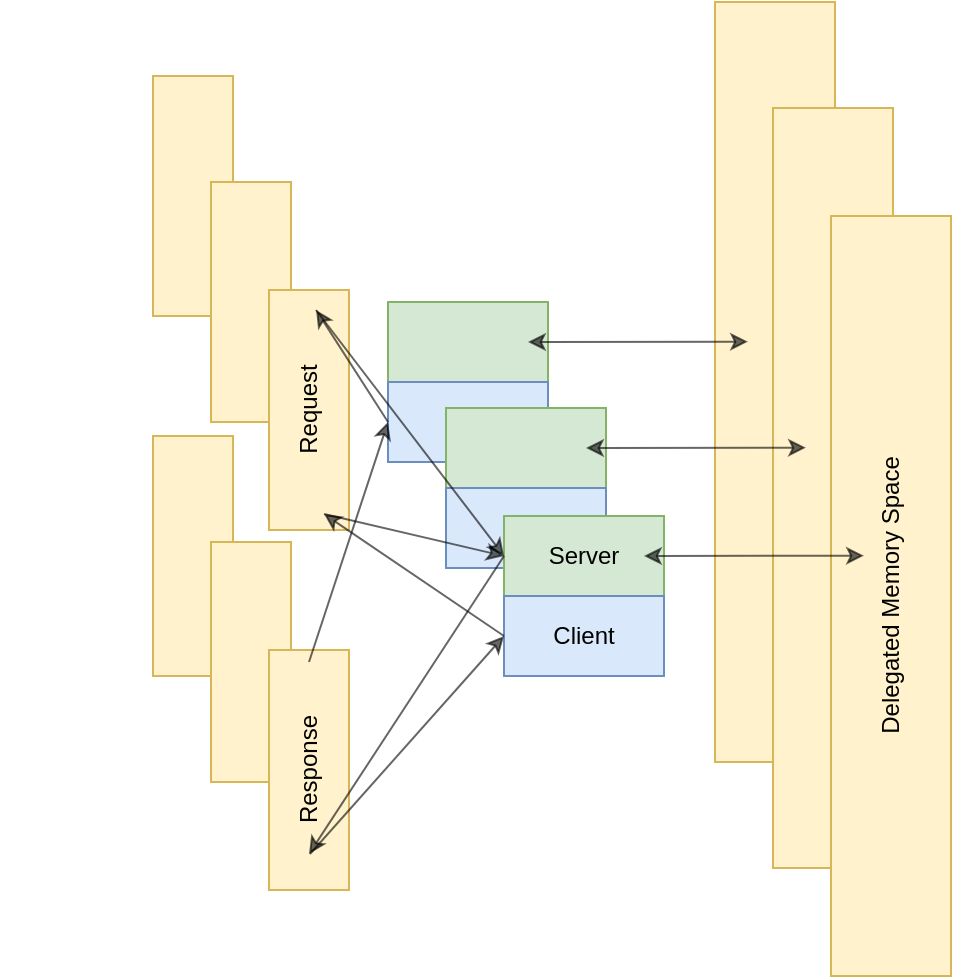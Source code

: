 <mxfile version="12.1.0" type="device" pages="1"><diagram id="7bmhLiZwpcJH5T8VALgp" name="Page-1"><mxGraphModel dx="1042" dy="486" grid="1" gridSize="10" guides="1" tooltips="1" connect="1" arrows="1" fold="1" page="1" pageScale="1" pageWidth="850" pageHeight="1100" math="0" shadow="0"><root><mxCell id="0"/><mxCell id="1" parent="0"/><mxCell id="c9MMybVQ7SlNscGkZTdV-120" value="" style="group;opacity=60;" vertex="1" connectable="0" parent="1"><mxGeometry x="192" y="96" width="417.5" height="380" as="geometry"/></mxCell><mxCell id="c9MMybVQ7SlNscGkZTdV-121" value="" style="group" vertex="1" connectable="0" parent="c9MMybVQ7SlNscGkZTdV-120"><mxGeometry x="76.5" width="341" height="380" as="geometry"/></mxCell><mxCell id="c9MMybVQ7SlNscGkZTdV-122" value="" style="rounded=0;whiteSpace=wrap;html=1;flipV=1;horizontal=0;fillColor=#fff2cc;strokeColor=#d6b656;" vertex="1" parent="c9MMybVQ7SlNscGkZTdV-121"><mxGeometry y="217" width="40" height="120" as="geometry"/></mxCell><mxCell id="c9MMybVQ7SlNscGkZTdV-123" value="" style="rounded=0;whiteSpace=wrap;html=1;horizontal=0;fillColor=#fff2cc;strokeColor=#d6b656;" vertex="1" parent="c9MMybVQ7SlNscGkZTdV-121"><mxGeometry x="281" width="60" height="380" as="geometry"/></mxCell><mxCell id="c9MMybVQ7SlNscGkZTdV-124" value="" style="rounded=0;whiteSpace=wrap;html=1;flipV=1;horizontal=0;fillColor=#fff2cc;strokeColor=#d6b656;" vertex="1" parent="c9MMybVQ7SlNscGkZTdV-121"><mxGeometry y="37" width="40" height="120" as="geometry"/></mxCell><mxCell id="c9MMybVQ7SlNscGkZTdV-125" value="" style="group" vertex="1" connectable="0" parent="c9MMybVQ7SlNscGkZTdV-121"><mxGeometry x="117.5" y="150" width="80" height="80" as="geometry"/></mxCell><mxCell id="c9MMybVQ7SlNscGkZTdV-126" value="" style="rounded=0;whiteSpace=wrap;html=1;shadow=0;fillColor=#d5e8d4;strokeColor=#82b366;" vertex="1" parent="c9MMybVQ7SlNscGkZTdV-125"><mxGeometry width="80" height="40" as="geometry"/></mxCell><mxCell id="c9MMybVQ7SlNscGkZTdV-127" value="" style="rounded=0;whiteSpace=wrap;html=1;shadow=0;fillColor=#dae8fc;strokeColor=#6c8ebf;" vertex="1" parent="c9MMybVQ7SlNscGkZTdV-125"><mxGeometry y="40" width="80" height="40" as="geometry"/></mxCell><mxCell id="c9MMybVQ7SlNscGkZTdV-132" value="" style="endArrow=classic;startArrow=classic;html=1;opacity=60;entryX=0.275;entryY=0.447;entryDx=0;entryDy=0;entryPerimeter=0;" edge="1" parent="c9MMybVQ7SlNscGkZTdV-121" target="c9MMybVQ7SlNscGkZTdV-123"><mxGeometry width="50" height="50" relative="1" as="geometry"><mxPoint x="187.5" y="170" as="sourcePoint"/><mxPoint x="237.5" y="120" as="targetPoint"/></mxGeometry></mxCell><mxCell id="c9MMybVQ7SlNscGkZTdV-107" value="" style="group" vertex="1" connectable="0" parent="1"><mxGeometry x="221" y="149" width="417.5" height="380" as="geometry"/></mxCell><mxCell id="c9MMybVQ7SlNscGkZTdV-108" value="" style="group;opacity=60;" vertex="1" connectable="0" parent="c9MMybVQ7SlNscGkZTdV-107"><mxGeometry x="76.5" width="341" height="380" as="geometry"/></mxCell><mxCell id="c9MMybVQ7SlNscGkZTdV-109" value="" style="rounded=0;whiteSpace=wrap;html=1;flipV=1;horizontal=0;fillColor=#fff2cc;strokeColor=#d6b656;" vertex="1" parent="c9MMybVQ7SlNscGkZTdV-108"><mxGeometry y="217" width="40" height="120" as="geometry"/></mxCell><mxCell id="c9MMybVQ7SlNscGkZTdV-110" value="" style="rounded=0;whiteSpace=wrap;html=1;horizontal=0;fillColor=#fff2cc;strokeColor=#d6b656;" vertex="1" parent="c9MMybVQ7SlNscGkZTdV-108"><mxGeometry x="281" width="60" height="380" as="geometry"/></mxCell><mxCell id="c9MMybVQ7SlNscGkZTdV-111" value="" style="rounded=0;whiteSpace=wrap;html=1;flipV=1;horizontal=0;fillColor=#fff2cc;strokeColor=#d6b656;" vertex="1" parent="c9MMybVQ7SlNscGkZTdV-108"><mxGeometry y="37" width="40" height="120" as="geometry"/></mxCell><mxCell id="c9MMybVQ7SlNscGkZTdV-112" value="" style="group" vertex="1" connectable="0" parent="c9MMybVQ7SlNscGkZTdV-108"><mxGeometry x="117.5" y="150" width="80" height="80" as="geometry"/></mxCell><mxCell id="c9MMybVQ7SlNscGkZTdV-113" value="" style="rounded=0;whiteSpace=wrap;html=1;shadow=0;fillColor=#d5e8d4;strokeColor=#82b366;" vertex="1" parent="c9MMybVQ7SlNscGkZTdV-112"><mxGeometry width="80" height="40" as="geometry"/></mxCell><mxCell id="c9MMybVQ7SlNscGkZTdV-114" value="" style="rounded=0;whiteSpace=wrap;html=1;shadow=0;fillColor=#dae8fc;strokeColor=#6c8ebf;" vertex="1" parent="c9MMybVQ7SlNscGkZTdV-112"><mxGeometry y="40" width="80" height="40" as="geometry"/></mxCell><mxCell id="c9MMybVQ7SlNscGkZTdV-119" value="" style="endArrow=classic;startArrow=classic;html=1;opacity=60;entryX=0.275;entryY=0.447;entryDx=0;entryDy=0;entryPerimeter=0;" edge="1" parent="c9MMybVQ7SlNscGkZTdV-108" target="c9MMybVQ7SlNscGkZTdV-110"><mxGeometry width="50" height="50" relative="1" as="geometry"><mxPoint x="187.5" y="170" as="sourcePoint"/><mxPoint x="237.5" y="120" as="targetPoint"/></mxGeometry></mxCell><mxCell id="c9MMybVQ7SlNscGkZTdV-12" value="" style="group" vertex="1" connectable="0" parent="1"><mxGeometry x="250" y="203" width="417.5" height="380" as="geometry"/></mxCell><mxCell id="c9MMybVQ7SlNscGkZTdV-106" value="" style="group" vertex="1" connectable="0" parent="c9MMybVQ7SlNscGkZTdV-12"><mxGeometry x="76.5" width="341" height="380" as="geometry"/></mxCell><mxCell id="c9MMybVQ7SlNscGkZTdV-16" value="Response" style="rounded=0;whiteSpace=wrap;html=1;flipV=1;horizontal=0;fillColor=#fff2cc;strokeColor=#d6b656;" vertex="1" parent="c9MMybVQ7SlNscGkZTdV-106"><mxGeometry y="217" width="40" height="120" as="geometry"/></mxCell><mxCell id="c9MMybVQ7SlNscGkZTdV-17" value="Delegated Memory Space" style="rounded=0;whiteSpace=wrap;html=1;horizontal=0;fillColor=#fff2cc;strokeColor=#d6b656;" vertex="1" parent="c9MMybVQ7SlNscGkZTdV-106"><mxGeometry x="281" width="60" height="380" as="geometry"/></mxCell><mxCell id="c9MMybVQ7SlNscGkZTdV-15" value="Request" style="rounded=0;whiteSpace=wrap;html=1;flipV=1;horizontal=0;fillColor=#fff2cc;strokeColor=#d6b656;" vertex="1" parent="c9MMybVQ7SlNscGkZTdV-106"><mxGeometry y="37" width="40" height="120" as="geometry"/></mxCell><mxCell id="c9MMybVQ7SlNscGkZTdV-90" value="" style="group" vertex="1" connectable="0" parent="c9MMybVQ7SlNscGkZTdV-106"><mxGeometry x="117.5" y="150" width="80" height="80" as="geometry"/></mxCell><mxCell id="c9MMybVQ7SlNscGkZTdV-88" value="Server" style="rounded=0;whiteSpace=wrap;html=1;shadow=0;fillColor=#d5e8d4;strokeColor=#82b366;" vertex="1" parent="c9MMybVQ7SlNscGkZTdV-90"><mxGeometry width="80" height="40" as="geometry"/></mxCell><mxCell id="c9MMybVQ7SlNscGkZTdV-89" value="Client" style="rounded=0;whiteSpace=wrap;html=1;shadow=0;fillColor=#dae8fc;strokeColor=#6c8ebf;" vertex="1" parent="c9MMybVQ7SlNscGkZTdV-90"><mxGeometry y="40" width="80" height="40" as="geometry"/></mxCell><mxCell id="c9MMybVQ7SlNscGkZTdV-101" value="" style="endArrow=classic;html=1;opacity=60;exitX=0;exitY=0.5;exitDx=0;exitDy=0;" edge="1" parent="c9MMybVQ7SlNscGkZTdV-90" source="c9MMybVQ7SlNscGkZTdV-89"><mxGeometry width="50" height="50" relative="1" as="geometry"><mxPoint x="5" y="50" as="sourcePoint"/><mxPoint x="-90" y="-1" as="targetPoint"/></mxGeometry></mxCell><mxCell id="c9MMybVQ7SlNscGkZTdV-102" value="" style="endArrow=classic;html=1;opacity=60;entryX=0;entryY=0.5;entryDx=0;entryDy=0;" edge="1" parent="c9MMybVQ7SlNscGkZTdV-106" target="c9MMybVQ7SlNscGkZTdV-89"><mxGeometry width="50" height="50" relative="1" as="geometry"><mxPoint x="20.5" y="319" as="sourcePoint"/><mxPoint x="137.5" y="220" as="targetPoint"/></mxGeometry></mxCell><mxCell id="c9MMybVQ7SlNscGkZTdV-104" value="" style="endArrow=classic;html=1;opacity=60;entryX=0.5;entryY=0.15;entryDx=0;entryDy=0;entryPerimeter=0;exitX=0;exitY=0.5;exitDx=0;exitDy=0;" edge="1" parent="c9MMybVQ7SlNscGkZTdV-106" source="c9MMybVQ7SlNscGkZTdV-88" target="c9MMybVQ7SlNscGkZTdV-16"><mxGeometry width="50" height="50" relative="1" as="geometry"><mxPoint x="127.5" y="171" as="sourcePoint"/><mxPoint x="20.5" y="229" as="targetPoint"/></mxGeometry></mxCell><mxCell id="c9MMybVQ7SlNscGkZTdV-103" value="" style="endArrow=classic;html=1;opacity=60;entryX=0;entryY=0.5;entryDx=0;entryDy=0;exitX=0.688;exitY=0.067;exitDx=0;exitDy=0;exitPerimeter=0;" edge="1" parent="c9MMybVQ7SlNscGkZTdV-106" source="c9MMybVQ7SlNscGkZTdV-15" target="c9MMybVQ7SlNscGkZTdV-88"><mxGeometry width="50" height="50" relative="1" as="geometry"><mxPoint x="37.5" y="39" as="sourcePoint"/><mxPoint x="-182.48" as="targetPoint"/></mxGeometry></mxCell><mxCell id="c9MMybVQ7SlNscGkZTdV-105" value="" style="endArrow=classic;startArrow=classic;html=1;opacity=60;entryX=0.275;entryY=0.447;entryDx=0;entryDy=0;entryPerimeter=0;" edge="1" parent="c9MMybVQ7SlNscGkZTdV-106" target="c9MMybVQ7SlNscGkZTdV-17"><mxGeometry width="50" height="50" relative="1" as="geometry"><mxPoint x="187.5" y="170" as="sourcePoint"/><mxPoint x="237.5" y="120" as="targetPoint"/></mxGeometry></mxCell><mxCell id="c9MMybVQ7SlNscGkZTdV-141" value="" style="endArrow=classic;html=1;opacity=60;entryX=0;entryY=0.5;entryDx=0;entryDy=0;" edge="1" parent="c9MMybVQ7SlNscGkZTdV-106" target="c9MMybVQ7SlNscGkZTdV-127"><mxGeometry width="50" height="50" relative="1" as="geometry"><mxPoint x="20" y="223" as="sourcePoint"/><mxPoint x="70" y="173" as="targetPoint"/></mxGeometry></mxCell><mxCell id="c9MMybVQ7SlNscGkZTdV-139" value="" style="endArrow=classic;html=1;opacity=60;entryX=0;entryY=0.5;entryDx=0;entryDy=0;" edge="1" parent="1" target="c9MMybVQ7SlNscGkZTdV-88"><mxGeometry width="50" height="50" relative="1" as="geometry"><mxPoint x="350" y="250" as="sourcePoint"/><mxPoint x="450" y="360" as="targetPoint"/></mxGeometry></mxCell><mxCell id="c9MMybVQ7SlNscGkZTdV-140" value="" style="endArrow=classic;html=1;opacity=60;exitX=0;exitY=0.5;exitDx=0;exitDy=0;entryX=0.588;entryY=0.917;entryDx=0;entryDy=0;entryPerimeter=0;" edge="1" parent="1" source="c9MMybVQ7SlNscGkZTdV-127" target="c9MMybVQ7SlNscGkZTdV-15"><mxGeometry width="50" height="50" relative="1" as="geometry"><mxPoint x="396" y="316" as="sourcePoint"/><mxPoint x="357.02" y="450.04" as="targetPoint"/></mxGeometry></mxCell></root></mxGraphModel></diagram></mxfile>